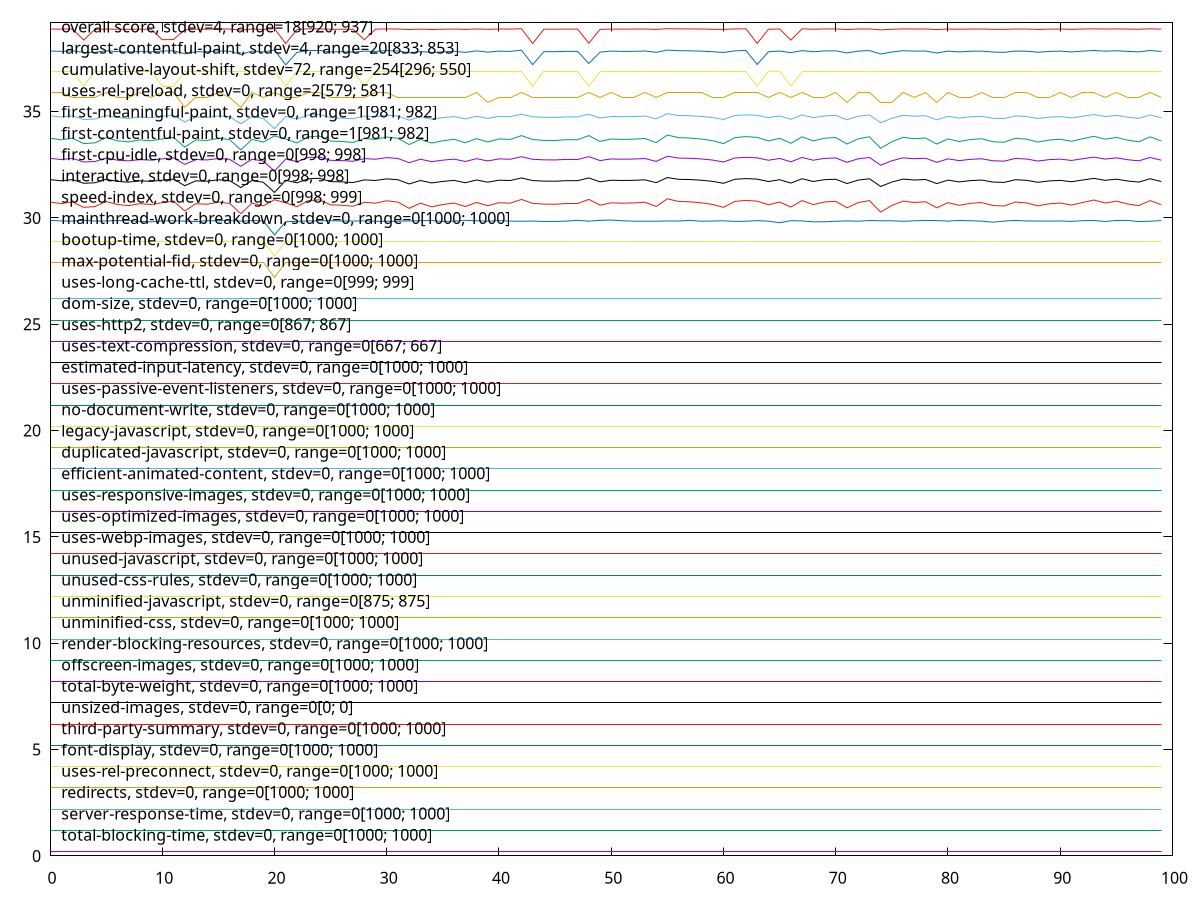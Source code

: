 $_totalBlockingTime <<EOF
0.2
0.2
0.2
0.2
0.2
0.2
0.2
0.2
0.2
0.2
0.2
0.2
0.2
0.2
0.2
0.2
0.2
0.2
0.2
0.2
0.2
0.2
0.2
0.2
0.2
0.2
0.2
0.2
0.2
0.2
0.2
0.2
0.2
0.2
0.2
0.2
0.2
0.2
0.2
0.2
0.2
0.2
0.2
0.2
0.2
0.2
0.2
0.2
0.2
0.2
0.2
0.2
0.2
0.2
0.2
0.2
0.2
0.2
0.2
0.2
0.2
0.2
0.2
0.2
0.2
0.2
0.2
0.2
0.2
0.2
0.2
0.2
0.2
0.2
0.2
0.2
0.2
0.2
0.2
0.2
0.2
0.2
0.2
0.2
0.2
0.2
0.2
0.2
0.2
0.2
0.2
0.2
0.2
0.2
0.2
0.2
0.2
0.2
0.2
0.2
EOF
$_serverResponseTime <<EOF
1.2
1.2
1.2
1.2
1.2
1.2
1.2
1.2
1.2
1.2
1.2
1.2
1.2
1.2
1.2
1.2
1.2
1.2
1.2
1.2
1.2
1.2
1.2
1.2
1.2
1.2
1.2
1.2
1.2
1.2
1.2
1.2
1.2
1.2
1.2
1.2
1.2
1.2
1.2
1.2
1.2
1.2
1.2
1.2
1.2
1.2
1.2
1.2
1.2
1.2
1.2
1.2
1.2
1.2
1.2
1.2
1.2
1.2
1.2
1.2
1.2
1.2
1.2
1.2
1.2
1.2
1.2
1.2
1.2
1.2
1.2
1.2
1.2
1.2
1.2
1.2
1.2
1.2
1.2
1.2
1.2
1.2
1.2
1.2
1.2
1.2
1.2
1.2
1.2
1.2
1.2
1.2
1.2
1.2
1.2
1.2
1.2
1.2
1.2
1.2
EOF
$_redirects <<EOF
2.2
2.2
2.2
2.2
2.2
2.2
2.2
2.2
2.2
2.2
2.2
2.2
2.2
2.2
2.2
2.2
2.2
2.2
2.2
2.2
2.2
2.2
2.2
2.2
2.2
2.2
2.2
2.2
2.2
2.2
2.2
2.2
2.2
2.2
2.2
2.2
2.2
2.2
2.2
2.2
2.2
2.2
2.2
2.2
2.2
2.2
2.2
2.2
2.2
2.2
2.2
2.2
2.2
2.2
2.2
2.2
2.2
2.2
2.2
2.2
2.2
2.2
2.2
2.2
2.2
2.2
2.2
2.2
2.2
2.2
2.2
2.2
2.2
2.2
2.2
2.2
2.2
2.2
2.2
2.2
2.2
2.2
2.2
2.2
2.2
2.2
2.2
2.2
2.2
2.2
2.2
2.2
2.2
2.2
2.2
2.2
2.2
2.2
2.2
2.2
EOF
$_usesRelPreconnect <<EOF
3.2
3.2
3.2
3.2
3.2
3.2
3.2
3.2
3.2
3.2
3.2
3.2
3.2
3.2
3.2
3.2
3.2
3.2
3.2
3.2
3.2
3.2
3.2
3.2
3.2
3.2
3.2
3.2
3.2
3.2
3.2
3.2
3.2
3.2
3.2
3.2
3.2
3.2
3.2
3.2
3.2
3.2
3.2
3.2
3.2
3.2
3.2
3.2
3.2
3.2
3.2
3.2
3.2
3.2
3.2
3.2
3.2
3.2
3.2
3.2
3.2
3.2
3.2
3.2
3.2
3.2
3.2
3.2
3.2
3.2
3.2
3.2
3.2
3.2
3.2
3.2
3.2
3.2
3.2
3.2
3.2
3.2
3.2
3.2
3.2
3.2
3.2
3.2
3.2
3.2
3.2
3.2
3.2
3.2
3.2
3.2
3.2
3.2
3.2
3.2
EOF
$_fontDisplay <<EOF
4.2
4.2
4.2
4.2
4.2
4.2
4.2
4.2
4.2
4.2
4.2
4.2
4.2
4.2
4.2
4.2
4.2
4.2
4.2
4.2
4.2
4.2
4.2
4.2
4.2
4.2
4.2
4.2
4.2
4.2
4.2
4.2
4.2
4.2
4.2
4.2
4.2
4.2
4.2
4.2
4.2
4.2
4.2
4.2
4.2
4.2
4.2
4.2
4.2
4.2
4.2
4.2
4.2
4.2
4.2
4.2
4.2
4.2
4.2
4.2
4.2
4.2
4.2
4.2
4.2
4.2
4.2
4.2
4.2
4.2
4.2
4.2
4.2
4.2
4.2
4.2
4.2
4.2
4.2
4.2
4.2
4.2
4.2
4.2
4.2
4.2
4.2
4.2
4.2
4.2
4.2
4.2
4.2
4.2
4.2
4.2
4.2
4.2
4.2
4.2
EOF
$_thirdPartySummary <<EOF
5.2
5.2
5.2
5.2
5.2
5.2
5.2
5.2
5.2
5.2
5.2
5.2
5.2
5.2
5.2
5.2
5.2
5.2
5.2
5.2
5.2
5.2
5.2
5.2
5.2
5.2
5.2
5.2
5.2
5.2
5.2
5.2
5.2
5.2
5.2
5.2
5.2
5.2
5.2
5.2
5.2
5.2
5.2
5.2
5.2
5.2
5.2
5.2
5.2
5.2
5.2
5.2
5.2
5.2
5.2
5.2
5.2
5.2
5.2
5.2
5.2
5.2
5.2
5.2
5.2
5.2
5.2
5.2
5.2
5.2
5.2
5.2
5.2
5.2
5.2
5.2
5.2
5.2
5.2
5.2
5.2
5.2
5.2
5.2
5.2
5.2
5.2
5.2
5.2
5.2
5.2
5.2
5.2
5.2
5.2
5.2
5.2
5.2
5.2
5.2
EOF
$_unsizedImages <<EOF
6.2
6.2
6.2
6.2
6.2
6.2
6.2
6.2
6.2
6.2
6.2
6.2
6.2
6.2
6.2
6.2
6.2
6.2
6.2
6.2
6.2
6.2
6.2
6.2
6.2
6.2
6.2
6.2
6.2
6.2
6.2
6.2
6.2
6.2
6.2
6.2
6.2
6.2
6.2
6.2
6.2
6.2
6.2
6.2
6.2
6.2
6.2
6.2
6.2
6.2
6.2
6.2
6.2
6.2
6.2
6.2
6.2
6.2
6.2
6.2
6.2
6.2
6.2
6.2
6.2
6.2
6.2
6.2
6.2
6.2
6.2
6.2
6.2
6.2
6.2
6.2
6.2
6.2
6.2
6.2
6.2
6.2
6.2
6.2
6.2
6.2
6.2
6.2
6.2
6.2
6.2
6.2
6.2
6.2
6.2
6.2
6.2
6.2
6.2
6.2
EOF
$_totalByteWeight <<EOF
7.2
7.2
7.2
7.2
7.2
7.2
7.2
7.2
7.2
7.2
7.2
7.2
7.2
7.2
7.2
7.2
7.2
7.2
7.2
7.2
7.2
7.2
7.2
7.2
7.2
7.2
7.2
7.2
7.2
7.2
7.2
7.2
7.2
7.2
7.2
7.2
7.2
7.2
7.2
7.2
7.2
7.2
7.2
7.2
7.2
7.2
7.2
7.2
7.2
7.2
7.2
7.2
7.2
7.2
7.2
7.2
7.2
7.2
7.2
7.2
7.2
7.2
7.2
7.2
7.2
7.2
7.2
7.2
7.2
7.2
7.2
7.2
7.2
7.2
7.2
7.2
7.2
7.2
7.2
7.2
7.2
7.2
7.2
7.2
7.2
7.2
7.2
7.2
7.2
7.2
7.2
7.2
7.2
7.2
7.2
7.2
7.2
7.2
7.2
7.2
EOF
$_offscreenImages <<EOF
8.2
8.2
8.2
8.2
8.2
8.2
8.2
8.2
8.2
8.2
8.2
8.2
8.2
8.2
8.2
8.2
8.2
8.2
8.2
8.2
8.2
8.2
8.2
8.2
8.2
8.2
8.2
8.2
8.2
8.2
8.2
8.2
8.2
8.2
8.2
8.2
8.2
8.2
8.2
8.2
8.2
8.2
8.2
8.2
8.2
8.2
8.2
8.2
8.2
8.2
8.2
8.2
8.2
8.2
8.2
8.2
8.2
8.2
8.2
8.2
8.2
8.2
8.2
8.2
8.2
8.2
8.2
8.2
8.2
8.2
8.2
8.2
8.2
8.2
8.2
8.2
8.2
8.2
8.2
8.2
8.2
8.2
8.2
8.2
8.2
8.2
8.2
8.2
8.2
8.2
8.2
8.2
8.2
8.2
8.2
8.2
8.2
8.2
8.2
8.2
EOF
$_renderBlockingResources <<EOF
9.2
9.2
9.2
9.2
9.2
9.2
9.2
9.2
9.2
9.2
9.2
9.2
9.2
9.2
9.2
9.2
9.2
9.2
9.2
9.2
9.2
9.2
9.2
9.2
9.2
9.2
9.2
9.2
9.2
9.2
9.2
9.2
9.2
9.2
9.2
9.2
9.2
9.2
9.2
9.2
9.2
9.2
9.2
9.2
9.2
9.2
9.2
9.2
9.2
9.2
9.2
9.2
9.2
9.2
9.2
9.2
9.2
9.2
9.2
9.2
9.2
9.2
9.2
9.2
9.2
9.2
9.2
9.2
9.2
9.2
9.2
9.2
9.2
9.2
9.2
9.2
9.2
9.2
9.2
9.2
9.2
9.2
9.2
9.2
9.2
9.2
9.2
9.2
9.2
9.2
9.2
9.2
9.2
9.2
9.2
9.2
9.2
9.2
9.2
9.2
EOF
$_unminifiedCss <<EOF
10.2
10.2
10.2
10.2
10.2
10.2
10.2
10.2
10.2
10.2
10.2
10.2
10.2
10.2
10.2
10.2
10.2
10.2
10.2
10.2
10.2
10.2
10.2
10.2
10.2
10.2
10.2
10.2
10.2
10.2
10.2
10.2
10.2
10.2
10.2
10.2
10.2
10.2
10.2
10.2
10.2
10.2
10.2
10.2
10.2
10.2
10.2
10.2
10.2
10.2
10.2
10.2
10.2
10.2
10.2
10.2
10.2
10.2
10.2
10.2
10.2
10.2
10.2
10.2
10.2
10.2
10.2
10.2
10.2
10.2
10.2
10.2
10.2
10.2
10.2
10.2
10.2
10.2
10.2
10.2
10.2
10.2
10.2
10.2
10.2
10.2
10.2
10.2
10.2
10.2
10.2
10.2
10.2
10.2
10.2
10.2
10.2
10.2
10.2
10.2
EOF
$_unminifiedJavascript <<EOF
11.2
11.2
11.2
11.2
11.2
11.2
11.2
11.2
11.2
11.2
11.2
11.2
11.2
11.2
11.2
11.2
11.2
11.2
11.2
11.2
11.2
11.2
11.2
11.2
11.2
11.2
11.2
11.2
11.2
11.2
11.2
11.2
11.2
11.2
11.2
11.2
11.2
11.2
11.2
11.2
11.2
11.2
11.2
11.2
11.2
11.2
11.2
11.2
11.2
11.2
11.2
11.2
11.2
11.2
11.2
11.2
11.2
11.2
11.2
11.2
11.2
11.2
11.2
11.2
11.2
11.2
11.2
11.2
11.2
11.2
11.2
11.2
11.2
11.2
11.2
11.2
11.2
11.2
11.2
11.2
11.2
11.2
11.2
11.2
11.2
11.2
11.2
11.2
11.2
11.2
11.2
11.2
11.2
11.2
11.2
11.2
11.2
11.2
11.2
11.2
EOF
$_unusedCssRules <<EOF
12.2
12.2
12.2
12.2
12.2
12.2
12.2
12.2
12.2
12.2
12.2
12.2
12.2
12.2
12.2
12.2
12.2
12.2
12.2
12.2
12.2
12.2
12.2
12.2
12.2
12.2
12.2
12.2
12.2
12.2
12.2
12.2
12.2
12.2
12.2
12.2
12.2
12.2
12.2
12.2
12.2
12.2
12.2
12.2
12.2
12.2
12.2
12.2
12.2
12.2
12.2
12.2
12.2
12.2
12.2
12.2
12.2
12.2
12.2
12.2
12.2
12.2
12.2
12.2
12.2
12.2
12.2
12.2
12.2
12.2
12.2
12.2
12.2
12.2
12.2
12.2
12.2
12.2
12.2
12.2
12.2
12.2
12.2
12.2
12.2
12.2
12.2
12.2
12.2
12.2
12.2
12.2
12.2
12.2
12.2
12.2
12.2
12.2
12.2
12.2
EOF
$_unusedJavascript <<EOF
13.2
13.2
13.2
13.2
13.2
13.2
13.2
13.2
13.2
13.2
13.2
13.2
13.2
13.2
13.2
13.2
13.2
13.2
13.2
13.2
13.2
13.2
13.2
13.2
13.2
13.2
13.2
13.2
13.2
13.2
13.2
13.2
13.2
13.2
13.2
13.2
13.2
13.2
13.2
13.2
13.2
13.2
13.2
13.2
13.2
13.2
13.2
13.2
13.2
13.2
13.2
13.2
13.2
13.2
13.2
13.2
13.2
13.2
13.2
13.2
13.2
13.2
13.2
13.2
13.2
13.2
13.2
13.2
13.2
13.2
13.2
13.2
13.2
13.2
13.2
13.2
13.2
13.2
13.2
13.2
13.2
13.2
13.2
13.2
13.2
13.2
13.2
13.2
13.2
13.2
13.2
13.2
13.2
13.2
13.2
13.2
13.2
13.2
13.2
13.2
EOF
$_usesWebpImages <<EOF
14.2
14.2
14.2
14.2
14.2
14.2
14.2
14.2
14.2
14.2
14.2
14.2
14.2
14.2
14.2
14.2
14.2
14.2
14.2
14.2
14.2
14.2
14.2
14.2
14.2
14.2
14.2
14.2
14.2
14.2
14.2
14.2
14.2
14.2
14.2
14.2
14.2
14.2
14.2
14.2
14.2
14.2
14.2
14.2
14.2
14.2
14.2
14.2
14.2
14.2
14.2
14.2
14.2
14.2
14.2
14.2
14.2
14.2
14.2
14.2
14.2
14.2
14.2
14.2
14.2
14.2
14.2
14.2
14.2
14.2
14.2
14.2
14.2
14.2
14.2
14.2
14.2
14.2
14.2
14.2
14.2
14.2
14.2
14.2
14.2
14.2
14.2
14.2
14.2
14.2
14.2
14.2
14.2
14.2
14.2
14.2
14.2
14.2
14.2
14.2
EOF
$_usesOptimizedImages <<EOF
15.2
15.2
15.2
15.2
15.2
15.2
15.2
15.2
15.2
15.2
15.2
15.2
15.2
15.2
15.2
15.2
15.2
15.2
15.2
15.2
15.2
15.2
15.2
15.2
15.2
15.2
15.2
15.2
15.2
15.2
15.2
15.2
15.2
15.2
15.2
15.2
15.2
15.2
15.2
15.2
15.2
15.2
15.2
15.2
15.2
15.2
15.2
15.2
15.2
15.2
15.2
15.2
15.2
15.2
15.2
15.2
15.2
15.2
15.2
15.2
15.2
15.2
15.2
15.2
15.2
15.2
15.2
15.2
15.2
15.2
15.2
15.2
15.2
15.2
15.2
15.2
15.2
15.2
15.2
15.2
15.2
15.2
15.2
15.2
15.2
15.2
15.2
15.2
15.2
15.2
15.2
15.2
15.2
15.2
15.2
15.2
15.2
15.2
15.2
15.2
EOF
$_usesResponsiveImages <<EOF
16.2
16.2
16.2
16.2
16.2
16.2
16.2
16.2
16.2
16.2
16.2
16.2
16.2
16.2
16.2
16.2
16.2
16.2
16.2
16.2
16.2
16.2
16.2
16.2
16.2
16.2
16.2
16.2
16.2
16.2
16.2
16.2
16.2
16.2
16.2
16.2
16.2
16.2
16.2
16.2
16.2
16.2
16.2
16.2
16.2
16.2
16.2
16.2
16.2
16.2
16.2
16.2
16.2
16.2
16.2
16.2
16.2
16.2
16.2
16.2
16.2
16.2
16.2
16.2
16.2
16.2
16.2
16.2
16.2
16.2
16.2
16.2
16.2
16.2
16.2
16.2
16.2
16.2
16.2
16.2
16.2
16.2
16.2
16.2
16.2
16.2
16.2
16.2
16.2
16.2
16.2
16.2
16.2
16.2
16.2
16.2
16.2
16.2
16.2
16.2
EOF
$_efficientAnimatedContent <<EOF
17.2
17.2
17.2
17.2
17.2
17.2
17.2
17.2
17.2
17.2
17.2
17.2
17.2
17.2
17.2
17.2
17.2
17.2
17.2
17.2
17.2
17.2
17.2
17.2
17.2
17.2
17.2
17.2
17.2
17.2
17.2
17.2
17.2
17.2
17.2
17.2
17.2
17.2
17.2
17.2
17.2
17.2
17.2
17.2
17.2
17.2
17.2
17.2
17.2
17.2
17.2
17.2
17.2
17.2
17.2
17.2
17.2
17.2
17.2
17.2
17.2
17.2
17.2
17.2
17.2
17.2
17.2
17.2
17.2
17.2
17.2
17.2
17.2
17.2
17.2
17.2
17.2
17.2
17.2
17.2
17.2
17.2
17.2
17.2
17.2
17.2
17.2
17.2
17.2
17.2
17.2
17.2
17.2
17.2
17.2
17.2
17.2
17.2
17.2
17.2
EOF
$_duplicatedJavascript <<EOF
18.2
18.2
18.2
18.2
18.2
18.2
18.2
18.2
18.2
18.2
18.2
18.2
18.2
18.2
18.2
18.2
18.2
18.2
18.2
18.2
18.2
18.2
18.2
18.2
18.2
18.2
18.2
18.2
18.2
18.2
18.2
18.2
18.2
18.2
18.2
18.2
18.2
18.2
18.2
18.2
18.2
18.2
18.2
18.2
18.2
18.2
18.2
18.2
18.2
18.2
18.2
18.2
18.2
18.2
18.2
18.2
18.2
18.2
18.2
18.2
18.2
18.2
18.2
18.2
18.2
18.2
18.2
18.2
18.2
18.2
18.2
18.2
18.2
18.2
18.2
18.2
18.2
18.2
18.2
18.2
18.2
18.2
18.2
18.2
18.2
18.2
18.2
18.2
18.2
18.2
18.2
18.2
18.2
18.2
18.2
18.2
18.2
18.2
18.2
18.2
EOF
$_legacyJavascript <<EOF
19.2
19.2
19.2
19.2
19.2
19.2
19.2
19.2
19.2
19.2
19.2
19.2
19.2
19.2
19.2
19.2
19.2
19.2
19.2
19.2
19.2
19.2
19.2
19.2
19.2
19.2
19.2
19.2
19.2
19.2
19.2
19.2
19.2
19.2
19.2
19.2
19.2
19.2
19.2
19.2
19.2
19.2
19.2
19.2
19.2
19.2
19.2
19.2
19.2
19.2
19.2
19.2
19.2
19.2
19.2
19.2
19.2
19.2
19.2
19.2
19.2
19.2
19.2
19.2
19.2
19.2
19.2
19.2
19.2
19.2
19.2
19.2
19.2
19.2
19.2
19.2
19.2
19.2
19.2
19.2
19.2
19.2
19.2
19.2
19.2
19.2
19.2
19.2
19.2
19.2
19.2
19.2
19.2
19.2
19.2
19.2
19.2
19.2
19.2
19.2
EOF
$_noDocumentWrite <<EOF
20.2
20.2
20.2
20.2
20.2
20.2
20.2
20.2
20.2
20.2
20.2
20.2
20.2
20.2
20.2
20.2
20.2
20.2
20.2
20.2
20.2
20.2
20.2
20.2
20.2
20.2
20.2
20.2
20.2
20.2
20.2
20.2
20.2
20.2
20.2
20.2
20.2
20.2
20.2
20.2
20.2
20.2
20.2
20.2
20.2
20.2
20.2
20.2
20.2
20.2
20.2
20.2
20.2
20.2
20.2
20.2
20.2
20.2
20.2
20.2
20.2
20.2
20.2
20.2
20.2
20.2
20.2
20.2
20.2
20.2
20.2
20.2
20.2
20.2
20.2
20.2
20.2
20.2
20.2
20.2
20.2
20.2
20.2
20.2
20.2
20.2
20.2
20.2
20.2
20.2
20.2
20.2
20.2
20.2
20.2
20.2
20.2
20.2
20.2
20.2
EOF
$_usesPassiveEventListeners <<EOF
21.2
21.2
21.2
21.2
21.2
21.2
21.2
21.2
21.2
21.2
21.2
21.2
21.2
21.2
21.2
21.2
21.2
21.2
21.2
21.2
21.2
21.2
21.2
21.2
21.2
21.2
21.2
21.2
21.2
21.2
21.2
21.2
21.2
21.2
21.2
21.2
21.2
21.2
21.2
21.2
21.2
21.2
21.2
21.2
21.2
21.2
21.2
21.2
21.2
21.2
21.2
21.2
21.2
21.2
21.2
21.2
21.2
21.2
21.2
21.2
21.2
21.2
21.2
21.2
21.2
21.2
21.2
21.2
21.2
21.2
21.2
21.2
21.2
21.2
21.2
21.2
21.2
21.2
21.2
21.2
21.2
21.2
21.2
21.2
21.2
21.2
21.2
21.2
21.2
21.2
21.2
21.2
21.2
21.2
21.2
21.2
21.2
21.2
21.2
21.2
EOF
$_estimatedInputLatency <<EOF
22.2
22.2
22.2
22.2
22.2
22.2
22.2
22.2
22.2
22.2
22.2
22.2
22.2
22.2
22.2
22.2
22.2
22.2
22.2
22.2
22.2
22.2
22.2
22.2
22.2
22.2
22.2
22.2
22.2
22.2
22.2
22.2
22.2
22.2
22.2
22.2
22.2
22.2
22.2
22.2
22.2
22.2
22.2
22.2
22.2
22.2
22.2
22.2
22.2
22.2
22.2
22.2
22.2
22.2
22.2
22.2
22.2
22.2
22.2
22.2
22.2
22.2
22.2
22.2
22.2
22.2
22.2
22.2
22.2
22.2
22.2
22.2
22.2
22.2
22.2
22.2
22.2
22.2
22.2
22.2
22.2
22.2
22.2
22.2
22.2
22.2
22.2
22.2
22.2
22.2
22.2
22.2
22.2
22.2
22.2
22.2
22.2
22.2
22.2
22.2
EOF
$_usesTextCompression <<EOF
23.2
23.2
23.2
23.2
23.2
23.2
23.2
23.2
23.2
23.2
23.2
23.2
23.2
23.2
23.2
23.2
23.2
23.2
23.2
23.2
23.2
23.2
23.2
23.2
23.2
23.2
23.2
23.2
23.2
23.2
23.2
23.2
23.2
23.2
23.2
23.2
23.2
23.2
23.2
23.2
23.2
23.2
23.2
23.2
23.2
23.2
23.2
23.2
23.2
23.2
23.2
23.2
23.2
23.2
23.2
23.2
23.2
23.2
23.2
23.2
23.2
23.2
23.2
23.2
23.2
23.2
23.2
23.2
23.2
23.2
23.2
23.2
23.2
23.2
23.2
23.2
23.2
23.2
23.2
23.2
23.2
23.2
23.2
23.2
23.2
23.2
23.2
23.2
23.2
23.2
23.2
23.2
23.2
23.2
23.2
23.2
23.2
23.2
23.2
23.2
EOF
$_usesHttp2 <<EOF
24.2
24.2
24.2
24.2
24.2
24.2
24.2
24.2
24.2
24.2
24.2
24.2
24.2
24.2
24.2
24.2
24.2
24.2
24.2
24.2
24.2
24.2
24.2
24.2
24.2
24.2
24.2
24.2
24.2
24.2
24.2
24.2
24.2
24.2
24.2
24.2
24.2
24.2
24.2
24.2
24.2
24.2
24.2
24.2
24.2
24.2
24.2
24.2
24.2
24.2
24.2
24.2
24.2
24.2
24.2
24.2
24.2
24.2
24.2
24.2
24.2
24.2
24.2
24.2
24.2
24.2
24.2
24.2
24.2
24.2
24.2
24.2
24.2
24.2
24.2
24.2
24.2
24.2
24.2
24.2
24.2
24.2
24.2
24.2
24.2
24.2
24.2
24.2
24.2
24.2
24.2
24.2
24.2
24.2
24.2
24.2
24.2
24.2
24.2
24.2
EOF
$_domSize <<EOF
25.2
25.2
25.2
25.2
25.2
25.2
25.2
25.2
25.2
25.2
25.2
25.2
25.2
25.2
25.2
25.2
25.2
25.2
25.2
25.2
25.2
25.2
25.2
25.2
25.2
25.2
25.2
25.2
25.2
25.2
25.2
25.2
25.2
25.2
25.2
25.2
25.2
25.2
25.2
25.2
25.2
25.2
25.2
25.2
25.2
25.2
25.2
25.2
25.2
25.2
25.2
25.2
25.2
25.2
25.2
25.2
25.2
25.2
25.2
25.2
25.2
25.2
25.2
25.2
25.2
25.2
25.2
25.2
25.2
25.2
25.2
25.2
25.2
25.2
25.2
25.2
25.2
25.2
25.2
25.2
25.2
25.2
25.2
25.2
25.2
25.2
25.2
25.2
25.2
25.2
25.2
25.2
25.2
25.2
25.2
25.2
25.2
25.2
25.2
25.2
EOF
$_usesLongCacheTtl <<EOF
26.2
26.2
26.2
26.2
26.2
26.2
26.2
26.2
26.2
26.2
26.2
26.2
26.2
26.2
26.2
26.2
26.2
26.2
26.2
26.2
26.2
26.2
26.2
26.2
26.2
26.2
26.2
26.2
26.2
26.2
26.2
26.2
26.2
26.2
26.2
26.2
26.2
26.2
26.2
26.2
26.2
26.2
26.2
26.2
26.2
26.2
26.2
26.2
26.2
26.2
26.2
26.2
26.2
26.2
26.2
26.2
26.2
26.2
26.2
26.2
26.2
26.2
26.2
26.2
26.2
26.2
26.2
26.2
26.2
26.2
26.2
26.2
26.2
26.2
26.2
26.2
26.2
26.2
26.2
26.2
26.2
26.2
26.2
26.2
26.2
26.2
26.2
26.2
26.2
26.2
26.2
26.2
26.2
26.2
26.2
26.2
26.2
26.2
26.2
26.2
EOF
$_maxPotentialFid <<EOF
27.9
27.9
27.9
27.9
27.9
27.9
27.9
27.9
27.9
27.9
27.9
27.9
27.9
27.9
27.9
27.9
27.9
27.9
27.9
27.9
27.2
27.9
27.9
27.9
27.9
27.9
27.9
27.9
27.9
27.9
27.9
27.9
27.9
27.9
27.9
27.9
27.9
27.9
27.9
27.9
27.9
27.9
27.9
27.9
27.9
27.9
27.9
27.9
27.9
27.9
27.9
27.9
27.9
27.9
27.9
27.9
27.9
27.9
27.9
27.9
27.9
27.9
27.9
27.9
27.9
27.9
27.9
27.9
27.9
27.9
27.9
27.9
27.9
27.9
27.9
27.9
27.9
27.9
27.9
27.9
27.9
27.9
27.9
27.9
27.9
27.9
27.9
27.9
27.9
27.9
27.9
27.9
27.9
27.9
27.9
27.9
27.9
27.9
27.9
27.9
EOF
$_bootupTime <<EOF
28.89991006931677
28.899765100625004
28.899839710094383
28.899847579925844
28.899776189525387
28.899649381523304
28.899869880272412
28.89988761653518
28.899923208617604
28.899738714422146
28.8997779081555
28.89990936990904
28.89986395025129
28.9
28.899865229509878
28.899575405705374
28.899900056428283
28.89965247804643
28.89953115172718
28.899761525874368
28.2
28.89984204743134
28.89980377727486
28.89981419067889
28.899897476988652
28.899931478964604
28.899679462033674
28.89984204743134
28.89967433304363
28.89990078871416
28.89983687659639
28.899830157499874
28.899825258656822
28.899833056754154
28.899931168116723
28.899790264358785
28.89989297866114
28.899886447866706
28.89986049505753
28.899851656815365
28.899804835353226
28.89997012273632
28.899794105123476
28.899796819064594
28.899772142525084
28.899647050164194
28.899800047100285
28.89992960491055
28.899751829811603
28.899955423218238
28.89980745962669
28.899881716403282
28.89969663040128
28.899717863702715
28.89975427474975
28.899792464205333
28.89990936990904
28.89992223124013
28.89988722797533
28.8996563158222
28.899990593862665
28.899925797024
28.89953686056808
28.899955157204186
28.89991214960644
28.899798977066233
28.89981927184618
28.899707719301663
28.899782454305765
28.899671376999837
28.89966840302251
28.899958597453335
28.899794649107267
28.899915568933135
28.899797901054335
28.899924183006156
28.899635225989012
28.89986136184489
28.89996118585973
28.899908317808517
28.899866084341554
28.899830157499874
28.899642351578912
28.899598922543174
28.899746261450037
28.899953540197416
28.89986351984653
28.899768050690955
28.89965092978487
28.89972972374496
28.89989673274709
28.89988722797533
28.899872791482377
28.899841114887693
28.899794105123476
28.89992707628259
28.89985120548815
28.899958334428202
28.89951762984434
28.89987029872148
EOF
$_mainthreadWorkBreakdown <<EOF
29.8862704422263
29.857561924486475
29.85286955285045
29.887645392124586
29.854725260765246
29.856833878296246
29.877670077108608
29.873061618125735
29.837375251321642
29.8159171270739
29.857835505147357
29.868909926572346
29.851462853579743
29.826132467717265
29.868657076559746
29.867607633918464
29.875371203658467
29.845860383030203
29.878803719099036
29.86416002592556
29.2
29.825916465189948
29.836847423974802
29.860005949925768
29.8697311324121
29.871433902461796
29.854676715962587
29.855969927218844
29.860858139220525
29.84173766720772
29.844156246551417
29.84242106626747
29.859701212024607
29.869894768029724
29.882517513482775
29.828307150382177
29.85247598589287
29.885955166796222
29.869905669906476
29.846219575777102
29.877279573904442
29.850717313566147
29.84578330912126
29.853470248780113
29.83443147600985
29.83484332373899
29.850966224525997
29.890501447800148
29.847572154782693
29.887937169091582
29.9
29.867507789189645
29.847279639025267
29.84426003641461
29.84396146302353
29.859454609148482
29.8543851192558
29.889486634950906
29.84426003641461
29.85457957952873
29.8658890127516
29.839483783789955
29.844298940644833
29.875130605087026
29.84868641091863
29.772642181546164
29.873274276929852
29.859454609148482
29.815795644681955
29.821070758150594
29.8423161108146
29.86097448551674
29.846219575777102
29.87949304745186
29.864693448665847
29.867663071453446
29.84235547689173
29.864953741983896
29.88570614991406
29.875067764884253
29.850679942580083
29.884685268753724
29.86966562173336
29.847635674317964
29.80015787130681
29.85195789552503
29.884452859645318
29.85664232196464
29.85559640307733
29.85055530788694
29.857859270786953
29.838694461355164
29.872346649982905
29.87922994163178
29.83295464434665
29.87993700670895
29.884849608434592
29.827965485981903
29.845178291007162
29.878437197567035
EOF
$_speedIndex <<EOF
30.752367034324383
30.672674365307547
30.754233492381935
30.49849911652004
30.53276591265701
30.775219891289435
30.63079375642452
30.57784657222948
30.67174728100085
30.63166822402052
30.71537924040415
30.794096803259574
30.330296562558885
30.669490728716408
30.643920130108903
30.74587029486474
30.683952469065606
30.2
30.696673875482272
30.567566838871475
30.859292331672073
30.708815113266603
30.527209096532054
30.8127582579484
30.8509293266612
30.616215552122743
30.59643857722281
30.55036654580578
30.73546534031823
30.695257789217003
30.80714894352146
30.74407089968207
30.450876092354637
30.695897764624878
30.522537079961452
30.630158375405088
30.700492686279635
30.535849272267626
30.730151944877736
30.57352291704831
30.716630582862894
30.692329961504495
30.870969875365336
30.687569556246533
30.650056720769168
30.64292334103871
30.681404419089073
30.676532176803427
30.872386057336648
30.600216354620798
30.712080461086586
30.694624600398544
30.706392943155738
30.739833143613176
30.54069647325211
30.9
30.775802883953496
30.758793646320786
30.714080203387248
30.63731711862903
30.498265187189194
30.776894251073063
30.82663550327782
30.788176974839107
30.62093950582804
30.747106004759853
30.511766416704603
30.81639764889221
30.623639348845927
30.75126743286658
30.782851573763338
30.477234108023364
30.72240334881888
30.81638412088661
30.275581949448668
30.58605260965879
30.792180178514684
30.726502351143193
30.762389404718217
30.47566358230196
30.720322912014495
30.594474105753243
30.686929294438972
30.723932933111072
30.584655507955425
30.55964760724588
30.747669515447907
30.707515617412465
30.566353458962272
30.66334688682008
30.701289023974155
30.607270272388458
30.726767429597693
30.84295427106669
30.70331034348241
30.78828536402321
30.65820386938589
30.58215553196466
30.813942153475693
30.622046830352943
EOF
$_interactive <<EOF
31.800594895833285
31.74701468375402
31.801850442294104
31.630100899047772
31.653081704050223
31.81596985623913
31.71887887304643
31.6833300223055
31.74639169552533
31.719466194624903
31.775719843202896
31.82867330930141
31.517441264361
31.744875353650034
31.727695675270827
31.79622484459334
31.754594012906107
31.430333787706928
31.763144617899556
31.676430974861248
31.2
31.771306572759876
31.649354381420128
31.841234824750934
31.866938261901304
31.709088634081006
31.695809992253633
31.664889347657383
31.78922668493115
31.762192736103216
31.837458728035603
31.795014540920402
31.598179409308337
31.762622920274886
31.646220755932877
31.718452134106702
31.765711678310783
31.655150030107908
31.78565336647583
31.680428173151224
31.77656120272629
31.760224728889686
31.880438176785646
31.75702507053317
31.7318180467484
31.727026093889563
31.752881527027892
31.749607161093703
31.881392292881824
31.698346205297476
31.77350192278136
31.761767117286386
31.76967816542417
31.79216426557496
31.658401709839175
31.9
31.816362141922237
31.804918136751333
31.774846429861626
31.72326033907263
31.629944050221056
31.81709651194763
31.850577936673872
31.824689152529093
31.71226088471663
31.797056020294182
31.63899734126415
31.84368494902512
31.71407398159768
31.79985521982195
31.821105317838967
31.615844683956542
31.780442787299936
31.84367584143682
31.48084552000521
31.688837997844413
31.82738335103065
31.783199115427895
31.807337193225393
31.61479194455252
31.779043876666677
31.694491191588405
31.756594739972556
31.781471322049928
31.687900208254746
31.67111675000262
31.797435058964655
31.770432924836065
31.67561669771442
31.740747081465305
31.766247004051365
31.703082184977372
31.783377369478607
31.861567005412972
31.767605829588
31.824762097756363
31.737291550323977
31.68622216782956
31.842031838581914
31.713004508017075
EOF
$_firstCpuIdle <<EOF
32.80083300879063
32.747347960571894
32.80208604733239
32.63056173439979
32.65352610487644
32.816176380083824
32.719252861360864
32.68374635914974
32.74672594271888
32.71983939813039
32.77600501728575
32.82885228908831
32.51792189482943
32.74521194966493
32.72805759068604
32.79647158723045
32.75491523376928
32.43076093545931
32.76345168237114
32.676854356891894
32.2
32.77159957452528
32.64980173423378
32.841385282197116
32.86702636565557
32.70947529671754
32.69621261625859
32.66532366418945
32.78948692556403
32.76250140565486
32.83761789404679
32.79526364628613
32.59865608793247
32.76293086534738
32.64667050468698
32.71882669091302
32.76601437774732
32.65559274497216
32.785920346707606
32.680847519744525
32.77684486668088
32.76053669377469
32.88049138053869
32.757342326469335
32.73217410305061
32.7273889480834
32.75320551228736
32.74993636627426
32.8814429739478
32.698745889938
32.773791050362995
32.762076502162216
32.76997401576485
32.792418888418155
32.658841705042576
32.900000000000006
32.81656783475711
32.80514756052622
32.7751331655634
32.72362840588611
32.630404983266544
32.81730064575767
32.85070634942089
32.8248769116053
32.712643524863516
32.79730113347214
32.63945231436144
32.8438296940314
32.714454286418864
32.80009480429686
32.82130086420377
32.61631359768393
32.78071941035081
32.84382060776712
32.481310959148466
32.6892484364287
32.82756518738661
32.78347066486316
32.80756168903421
32.615261390623026
32.77932305125218
32.69489532365067
32.756912701223605
32.78174605903491
32.68831166824365
32.67154529908549
32.79767942721055
32.77072745753443
32.6760408861322
32.741089978426366
32.766548786524204
32.703476242736976
32.78364858868744
32.861668582806494
32.76790527414248
32.82494969724969
32.737639616005964
32.68663543789546
32.84218044314308
32.7133861935462
EOF
$_firstContentfulPaint <<EOF
33.75161107045504
33.67168041182512
33.75348452589647
33.49739565984932
33.531639738431004
33.77455410049105
33.629722186497794
33.57672345100611
33.67075125628771
33.630597941612
33.71449806310708
33.7935128919334
33.329616164681056
33.66848972944009
33.64286937957571
33.74509048369718
33.68298499433857
33.2
33.69573911336279
33.566439721027464
33.85904281278998
33.70791438778947
33.52608513913459
33.81226187842328
33.85063242932629
33.61512460755594
33.595327644988096
33.54923710344528
33.734648983078976
33.694319236399075
33.80662556441732
33.74328462338754
33.449839998586384
33.69496092031383
33.52141542617344
33.62908587887837
33.69956833317358
33.53472211320796
33.72931770668801
33.5723978770061
33.7157532234605
33.69138368985674
33.87078872508947
33.68661107570088
33.64901680113415
33.64187089726029
33.680430754825785
33.675547014068535
33.87221337380348
33.59910868077624
33.71118935930899
33.693684364710826
33.70548520765113
33.73903188086195
33.53956811997629
33.900000000000006
33.775139521730424
33.75806205062177
33.7131950936293
33.636255495342134
33.49716195976685
33.77623545231874
33.826208466938425
33.78756666523534
33.61985440780147
33.7463306685574
33.510651603266446
33.815919103983475
33.62255777806593
33.75050737713516
33.78221807944286
33.476155594380636
33.721543981274934
33.81590550922316
33.27514998757777
33.584934080323755
33.791587648257334
33.72565613712197
33.76167178113262
33.47458723969378
33.719456988622646
33.593361583519254
33.68596920406593
33.72307843719233
33.58353610891145
33.5585187410982
33.74689622942329
33.70661111742856
33.5652259981465
33.66233282380976
33.700366875755705
33.60616938993345
33.72592207701767
33.84261342400108
33.702393845013134
33.78767553183683
33.65717941077188
33.581034666720775
33.8134515481796
33.62096316265524
EOF
$_firstMeaningfulPaint <<EOF
34.800341318422845
34.7466595236887
34.80159953963826
34.629609089709746
34.65260756900157
34.815749961990704
34.71848018827425
34.682885995900506
34.74603549859382
34.71906834940146
34.77541605349234
34.82848277275519
34.51692761585974
34.744516646852816
34.727309903082514
34.79596206262937
34.75425173284153
34.42987680874891
34.76281745732334
34.67597939596404
34.2
34.770994427134525
34.64887707479106
34.84107467755711
34.86684451447223
34.70867638770756
34.695380657394026
34.664426039570316
34.78894950321211
34.76186386148139
34.837289303375144
34.79474923861262
34.59767049080262
34.762294819323934
34.64574087427746
34.71805284117617
34.765389178805414
34.6546777059541
34.785368993683015
34.679980920682105
34.776259024907894
34.75989233504061
34.880381574597926
34.75668702561552
34.731438539426826
34.72663931780747
34.75253629394015
34.74925635138295
34.881338375169136
34.69792001826682
34.7731939129374
34.76143747876122
34.76936297867915
34.79189307734448
34.65793230619232
34.900000000000006
34.816143133563955
34.804673826112385
34.77454097325093
34.722867988279006
34.62945213566894
34.81687916554334
34.8504412699854
34.82448925979634
34.71185294311528
34.7967949764354
34.63851184174161
34.843530886916376
34.713668538909374
34.79960007295755
34.82089712519428
34.615344164909004
34.780148124255724
34.84352175661336
34.480347883009685
34.68840029198192
34.82718977032529
34.78290986686962
34.807098137579985
34.614290850751296
34.778746490475996
34.694060241548414
34.75625594169923
34.781178671845325
34.68746140800816
34.67065962973235
34.79717480969129
34.770119144818615
34.67516425414391
34.74038164096258
34.76592548364407
34.70266202272609
34.78308847331598
34.86145891393774
34.76728680543817
34.82456237510222
34.736920585272294
34.685781428029
34.84187366518908
34.712597587929814
EOF
$_usesRelPreload <<EOF
35.900000000000006
35.900000000000006
35.66666666666667
35.66666666666667
35.66666666666667
35.900000000000006
35.66666666666667
35.66666666666667
35.900000000000006
35.66666666666667
35.900000000000006
35.900000000000006
35.2
35.66666666666667
35.66666666666667
35.900000000000006
35.66666666666667
35.2
35.900000000000006
35.66666666666667
35.900000000000006
35.66666666666667
35.66666666666667
35.900000000000006
35.900000000000006
35.66666666666667
35.66666666666667
35.66666666666667
35.66666666666667
35.900000000000006
35.900000000000006
35.66666666666667
35.66666666666667
35.66666666666667
35.66666666666667
35.66666666666667
35.66666666666667
35.66666666666667
35.900000000000006
35.43333333333334
35.66666666666667
35.66666666666667
35.900000000000006
35.66666666666667
35.66666666666667
35.66666666666667
35.66666666666667
35.66666666666667
35.900000000000006
35.66666666666667
35.900000000000006
35.66666666666667
35.66666666666667
35.900000000000006
35.66666666666667
35.900000000000006
35.900000000000006
35.900000000000006
35.900000000000006
35.66666666666667
35.66666666666667
35.900000000000006
35.900000000000006
35.900000000000006
35.66666666666667
35.900000000000006
35.66666666666667
35.900000000000006
35.66666666666667
35.66666666666667
35.900000000000006
35.43333333333334
35.900000000000006
35.900000000000006
35.43333333333334
35.43333333333334
35.900000000000006
35.66666666666667
35.900000000000006
35.43333333333334
35.900000000000006
35.66666666666667
35.66666666666667
35.900000000000006
35.66666666666667
35.66666666666667
35.900000000000006
35.900000000000006
35.66666666666667
35.66666666666667
35.900000000000006
35.66666666666667
35.900000000000006
35.900000000000006
35.66666666666667
35.900000000000006
35.66666666666667
35.66666666666667
35.900000000000006
35.66666666666667
EOF
$_cumulativeLayoutShift <<EOF
36.89451796436885
36.900000000000006
36.900000000000006
36.2
36.900000000000006
36.89451796436885
36.89451796436885
36.900000000000006
36.900000000000006
36.900000000000006
36.2
36.2
36.89451796436885
36.900000000000006
36.900000000000006
36.900000000000006
36.900000000000006
36.89451796436885
36.900000000000006
36.89451796436885
36.900000000000006
36.2
36.900000000000006
36.900000000000006
36.900000000000006
36.89451796436885
36.900000000000006
36.900000000000006
36.2
36.89451796436885
36.900000000000006
36.89451796436885
36.900000000000006
36.900000000000006
36.89451796436885
36.900000000000006
36.900000000000006
36.900000000000006
36.900000000000006
36.900000000000006
36.900000000000006
36.900000000000006
36.900000000000006
36.2
36.900000000000006
36.900000000000006
36.900000000000006
36.900000000000006
36.2
36.89451796436885
36.89451796436885
36.900000000000006
36.900000000000006
36.900000000000006
36.900000000000006
36.900000000000006
36.900000000000006
36.900000000000006
36.900000000000006
36.89451796436885
36.900000000000006
36.900000000000006
36.900000000000006
36.2
36.89451796436885
36.900000000000006
36.2
36.900000000000006
36.900000000000006
36.900000000000006
36.900000000000006
36.900000000000006
36.900000000000006
36.89451796436885
36.900000000000006
36.900000000000006
36.900000000000006
36.900000000000006
36.900000000000006
36.900000000000006
36.900000000000006
36.900000000000006
36.900000000000006
36.900000000000006
36.900000000000006
36.900000000000006
36.900000000000006
36.900000000000006
36.89451796436885
36.900000000000006
36.900000000000006
36.89451796436885
36.900000000000006
36.900000000000006
36.900000000000006
36.900000000000006
36.900000000000006
36.900000000000006
36.900000000000006
36.900000000000006
EOF
$_largestContentfulPaint <<EOF
37.85263524510986
37.83043490152251
37.864465738510596
37.783458038006344
37.78491772366331
37.856055026714536
37.82282708113581
37.80306279936781
37.82276611473331
37.80793892643363
37.84542115795787
37.86390191391597
37.72162419787761
37.81740962809408
37.812788692317426
37.85525975917844
37.84123948226674
37.68550972941411
37.8427433649892
37.80261416268656
37.900000000000006
37.2
37.78173228584816
37.87443034496534
37.875035758810405
37.80880161019429
37.81479394395801
37.79532048285026
37.84286103811403
37.83264272661022
37.867719361379415
37.854347690150156
37.76409303895465
37.82684449633671
37.78065397521221
37.80825959150716
37.83930923761066
37.78567766990213
37.85723283361923
37.79715591985739
37.84418782436586
37.8315185570825
37.88939558630378
37.20949056626231
37.81909374546994
37.81798620644767
37.8331471067944
37.83072897658986
37.263483009185876
37.79717954330123
37.8441553665101
37.83339969506631
37.83473889307415
37.84961841199129
37.7862720584971
37.89446465347234
37.8643539478175
37.85898190223435
37.84332360406878
37.81873108230894
37.78175267658799
37.85717204119061
37.876858289548
37.21717506690267
37.81371123056556
37.848740792875894
37.77331699006073
37.86778171989997
37.8145946538554
37.85188840627541
37.860048400659814
37.76073879583378
37.846628404060496
37.8702223545863
37.70798596104914
37.804913352737245
37.864937192100555
37.84441340404292
37.8491844771014
37.757583864231236
37.8442430025196
37.80820669049121
37.839568190842364
37.845847115489434
37.80109388613966
37.78627450448107
37.84750212144393
37.83963718998018
37.79257047695153
37.8278009044685
37.84581303944246
37.80543679743444
37.84552176643181
37.87516039901721
37.84199915725915
37.86248332376513
37.83315685306375
37.810277796800264
37.87541129417889
37.82646418728495
EOF
$_overallScore <<EOF
38.88259831258153
38.87971570161383
38.88988253745485
38.36330412387622
38.86590809674861
38.88372041837278
38.87335022363613
38.87133911193163
38.87754406055686
38.873083567035586
38.3822811804963
38.388038333336944
38.84272671062564
38.87601621161132
38.87453665139636
38.88722593886494
38.882843538081254
38.83164449034972
38.8833551880643
38.86721117729439
38.900000000000006
38.2
38.864970766848764
38.893097042648975
38.89352971586822
38.86929047948519
38.87477839947098
38.86896545170707
38.38169580937163
38.87656248531125
38.891163731597864
38.883025019055076
38.85946981502006
38.87886079341251
38.86070335466179
38.87316378906032
38.88241168109402
38.866143708412054
38.8876754302433
38.869641768001905
38.883899591892146
38.880156117765125
38.89772173008503
38.20253432877619
38.87635884826286
38.87599736875056
38.880541207262894
38.87982511825427
38.219045400445786
38.86589965964331
38.879928213990006
38.88070295977864
38.88116160438313
38.88559175564849
38.86634461197735
38.89935222643883
38.88999870745188
38.88836539201052
38.88363812324921
38.87223829225384
38.864779097947675
38.88797835480977
38.89387771375234
38.20539284451971
38.87070900069001
38.885393753714084
38.36053125891364
38.89124473451
38.874907960421176
38.886310985393486
38.888831315295576
38.858702382065864
38.88462820510394
38.88800268659642
38.842435049294366
38.87191765675565
38.89027559546863
38.88403085071318
38.88562369127448
38.85780087308701
38.883940441888164
38.87290505443053
38.882392007138115
38.88441807563064
38.87082968000702
38.8664746469964
38.88504787027907
38.88255233275664
38.86436703401455
38.87890820172024
38.88425349418627
38.86827930196248
38.88434561401645
38.893510210906
38.88319046534848
38.8895560519498
38.8803853016167
38.8734057079251
38.893382131383746
38.87824847044994
EOF
set key outside below
set terminal pngcairo
set output "report_00006_2020-11-02T20-21-41.718Z/./exp-pages+cached+noexternal+nofonts+nosvg+noimg+nocss//jitter_comparison.png"
unset label
set label "total-blocking-time, stdev=0, range=0[1000; 1000]" at 1,1 left front
set label "server-response-time, stdev=0, range=0[1000; 1000]" at 1,2 left front
set label "redirects, stdev=0, range=0[1000; 1000]" at 1,3 left front
set label "uses-rel-preconnect, stdev=0, range=0[1000; 1000]" at 1,4 left front
set label "font-display, stdev=0, range=0[1000; 1000]" at 1,5 left front
set label "third-party-summary, stdev=0, range=0[1000; 1000]" at 1,6 left front
set label "unsized-images, stdev=0, range=0[0; 0]" at 1,7 left front
set label "total-byte-weight, stdev=0, range=0[1000; 1000]" at 1,8 left front
set label "offscreen-images, stdev=0, range=0[1000; 1000]" at 1,9 left front
set label "render-blocking-resources, stdev=0, range=0[1000; 1000]" at 1,10 left front
set label "unminified-css, stdev=0, range=0[1000; 1000]" at 1,11 left front
set label "unminified-javascript, stdev=0, range=0[875; 875]" at 1,12 left front
set label "unused-css-rules, stdev=0, range=0[1000; 1000]" at 1,13 left front
set label "unused-javascript, stdev=0, range=0[1000; 1000]" at 1,14 left front
set label "uses-webp-images, stdev=0, range=0[1000; 1000]" at 1,15 left front
set label "uses-optimized-images, stdev=0, range=0[1000; 1000]" at 1,16 left front
set label "uses-responsive-images, stdev=0, range=0[1000; 1000]" at 1,17 left front
set label "efficient-animated-content, stdev=0, range=0[1000; 1000]" at 1,18 left front
set label "duplicated-javascript, stdev=0, range=0[1000; 1000]" at 1,19 left front
set label "legacy-javascript, stdev=0, range=0[1000; 1000]" at 1,20 left front
set label "no-document-write, stdev=0, range=0[1000; 1000]" at 1,21 left front
set label "uses-passive-event-listeners, stdev=0, range=0[1000; 1000]" at 1,22 left front
set label "estimated-input-latency, stdev=0, range=0[1000; 1000]" at 1,23 left front
set label "uses-text-compression, stdev=0, range=0[667; 667]" at 1,24 left front
set label "uses-http2, stdev=0, range=0[867; 867]" at 1,25 left front
set label "dom-size, stdev=0, range=0[1000; 1000]" at 1,26 left front
set label "uses-long-cache-ttl, stdev=0, range=0[999; 999]" at 1,27 left front
set label "max-potential-fid, stdev=0, range=0[1000; 1000]" at 1,28 left front
set label "bootup-time, stdev=0, range=0[1000; 1000]" at 1,29 left front
set label "mainthread-work-breakdown, stdev=0, range=0[1000; 1000]" at 1,30 left front
set label "speed-index, stdev=0, range=0[998; 999]" at 1,31 left front
set label "interactive, stdev=0, range=0[998; 998]" at 1,32 left front
set label "first-cpu-idle, stdev=0, range=0[998; 998]" at 1,33 left front
set label "first-contentful-paint, stdev=0, range=1[981; 982]" at 1,34 left front
set label "first-meaningful-paint, stdev=0, range=1[981; 982]" at 1,35 left front
set label "uses-rel-preload, stdev=0, range=2[579; 581]" at 1,36 left front
set label "cumulative-layout-shift, stdev=72, range=254[296; 550]" at 1,37 left front
set label "largest-contentful-paint, stdev=4, range=20[833; 853]" at 1,38 left front
set label "overall score, stdev=4, range=18[920; 937]" at 1,39 left front
set yrange [0:39+0.2]
set terminal pngcairo size 640, 4680
unset key
plot $_totalBlockingTime title "total-blocking-time" with line ,$_serverResponseTime title "server-response-time" with line ,$_redirects title "redirects" with line ,$_usesRelPreconnect title "uses-rel-preconnect" with line ,$_fontDisplay title "font-display" with line ,$_thirdPartySummary title "third-party-summary" with line ,$_unsizedImages title "unsized-images" with line ,$_totalByteWeight title "total-byte-weight" with line ,$_offscreenImages title "offscreen-images" with line ,$_renderBlockingResources title "render-blocking-resources" with line ,$_unminifiedCss title "unminified-css" with line ,$_unminifiedJavascript title "unminified-javascript" with line ,$_unusedCssRules title "unused-css-rules" with line ,$_unusedJavascript title "unused-javascript" with line ,$_usesWebpImages title "uses-webp-images" with line ,$_usesOptimizedImages title "uses-optimized-images" with line ,$_usesResponsiveImages title "uses-responsive-images" with line ,$_efficientAnimatedContent title "efficient-animated-content" with line ,$_duplicatedJavascript title "duplicated-javascript" with line ,$_legacyJavascript title "legacy-javascript" with line ,$_noDocumentWrite title "no-document-write" with line ,$_usesPassiveEventListeners title "uses-passive-event-listeners" with line ,$_estimatedInputLatency title "estimated-input-latency" with line ,$_usesTextCompression title "uses-text-compression" with line ,$_usesHttp2 title "uses-http2" with line ,$_domSize title "dom-size" with line ,$_usesLongCacheTtl title "uses-long-cache-ttl" with line ,$_maxPotentialFid title "max-potential-fid" with line ,$_bootupTime title "bootup-time" with line ,$_mainthreadWorkBreakdown title "mainthread-work-breakdown" with line ,$_speedIndex title "speed-index" with line ,$_interactive title "interactive" with line ,$_firstCpuIdle title "first-cpu-idle" with line ,$_firstContentfulPaint title "first-contentful-paint" with line ,$_firstMeaningfulPaint title "first-meaningful-paint" with line ,$_usesRelPreload title "uses-rel-preload" with line ,$_cumulativeLayoutShift title "cumulative-layout-shift" with line ,$_largestContentfulPaint title "largest-contentful-paint" with line ,$_overallScore title "overall score" with line ,
